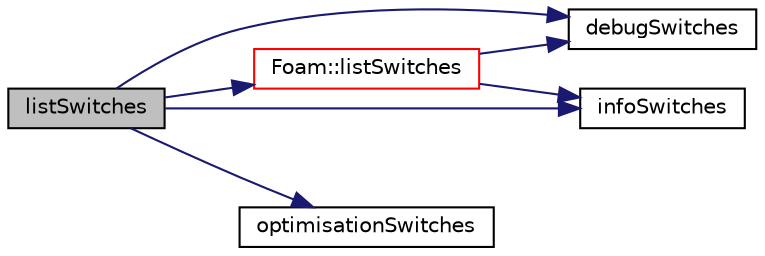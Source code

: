 digraph "listSwitches"
{
  bgcolor="transparent";
  edge [fontname="Helvetica",fontsize="10",labelfontname="Helvetica",labelfontsize="10"];
  node [fontname="Helvetica",fontsize="10",shape=record];
  rankdir="LR";
  Node1 [label="listSwitches",height=0.2,width=0.4,color="black", fillcolor="grey75", style="filled" fontcolor="black"];
  Node1 -> Node2 [color="midnightblue",fontsize="10",style="solid",fontname="Helvetica"];
  Node2 [label="debugSwitches",height=0.2,width=0.4,color="black",URL="$namespaceFoam_1_1debug.html#ae2433dfbd6f48fe155756f10df21df61",tooltip="The DebugSwitches sub-dictionary in the central controlDict(s). "];
  Node1 -> Node3 [color="midnightblue",fontsize="10",style="solid",fontname="Helvetica"];
  Node3 [label="infoSwitches",height=0.2,width=0.4,color="black",URL="$namespaceFoam_1_1debug.html#abc210d80347a857ecc28605653cfd485",tooltip="The InfoSwitches sub-dictionary in the central controlDict(s). "];
  Node1 -> Node4 [color="midnightblue",fontsize="10",style="solid",fontname="Helvetica"];
  Node4 [label="Foam::listSwitches",height=0.2,width=0.4,color="red",URL="$namespaceFoam.html#a3218fe26b0440102a7d197a91a91289f"];
  Node4 -> Node2 [color="midnightblue",fontsize="10",style="solid",fontname="Helvetica"];
  Node4 -> Node3 [color="midnightblue",fontsize="10",style="solid",fontname="Helvetica"];
  Node1 -> Node5 [color="midnightblue",fontsize="10",style="solid",fontname="Helvetica"];
  Node5 [label="optimisationSwitches",height=0.2,width=0.4,color="black",URL="$namespaceFoam_1_1debug.html#a620a08d8265bd23ada1f1f0a575c721b",tooltip="The OptimisationSwitches sub-dictionary in the central controlDict(s). "];
}

